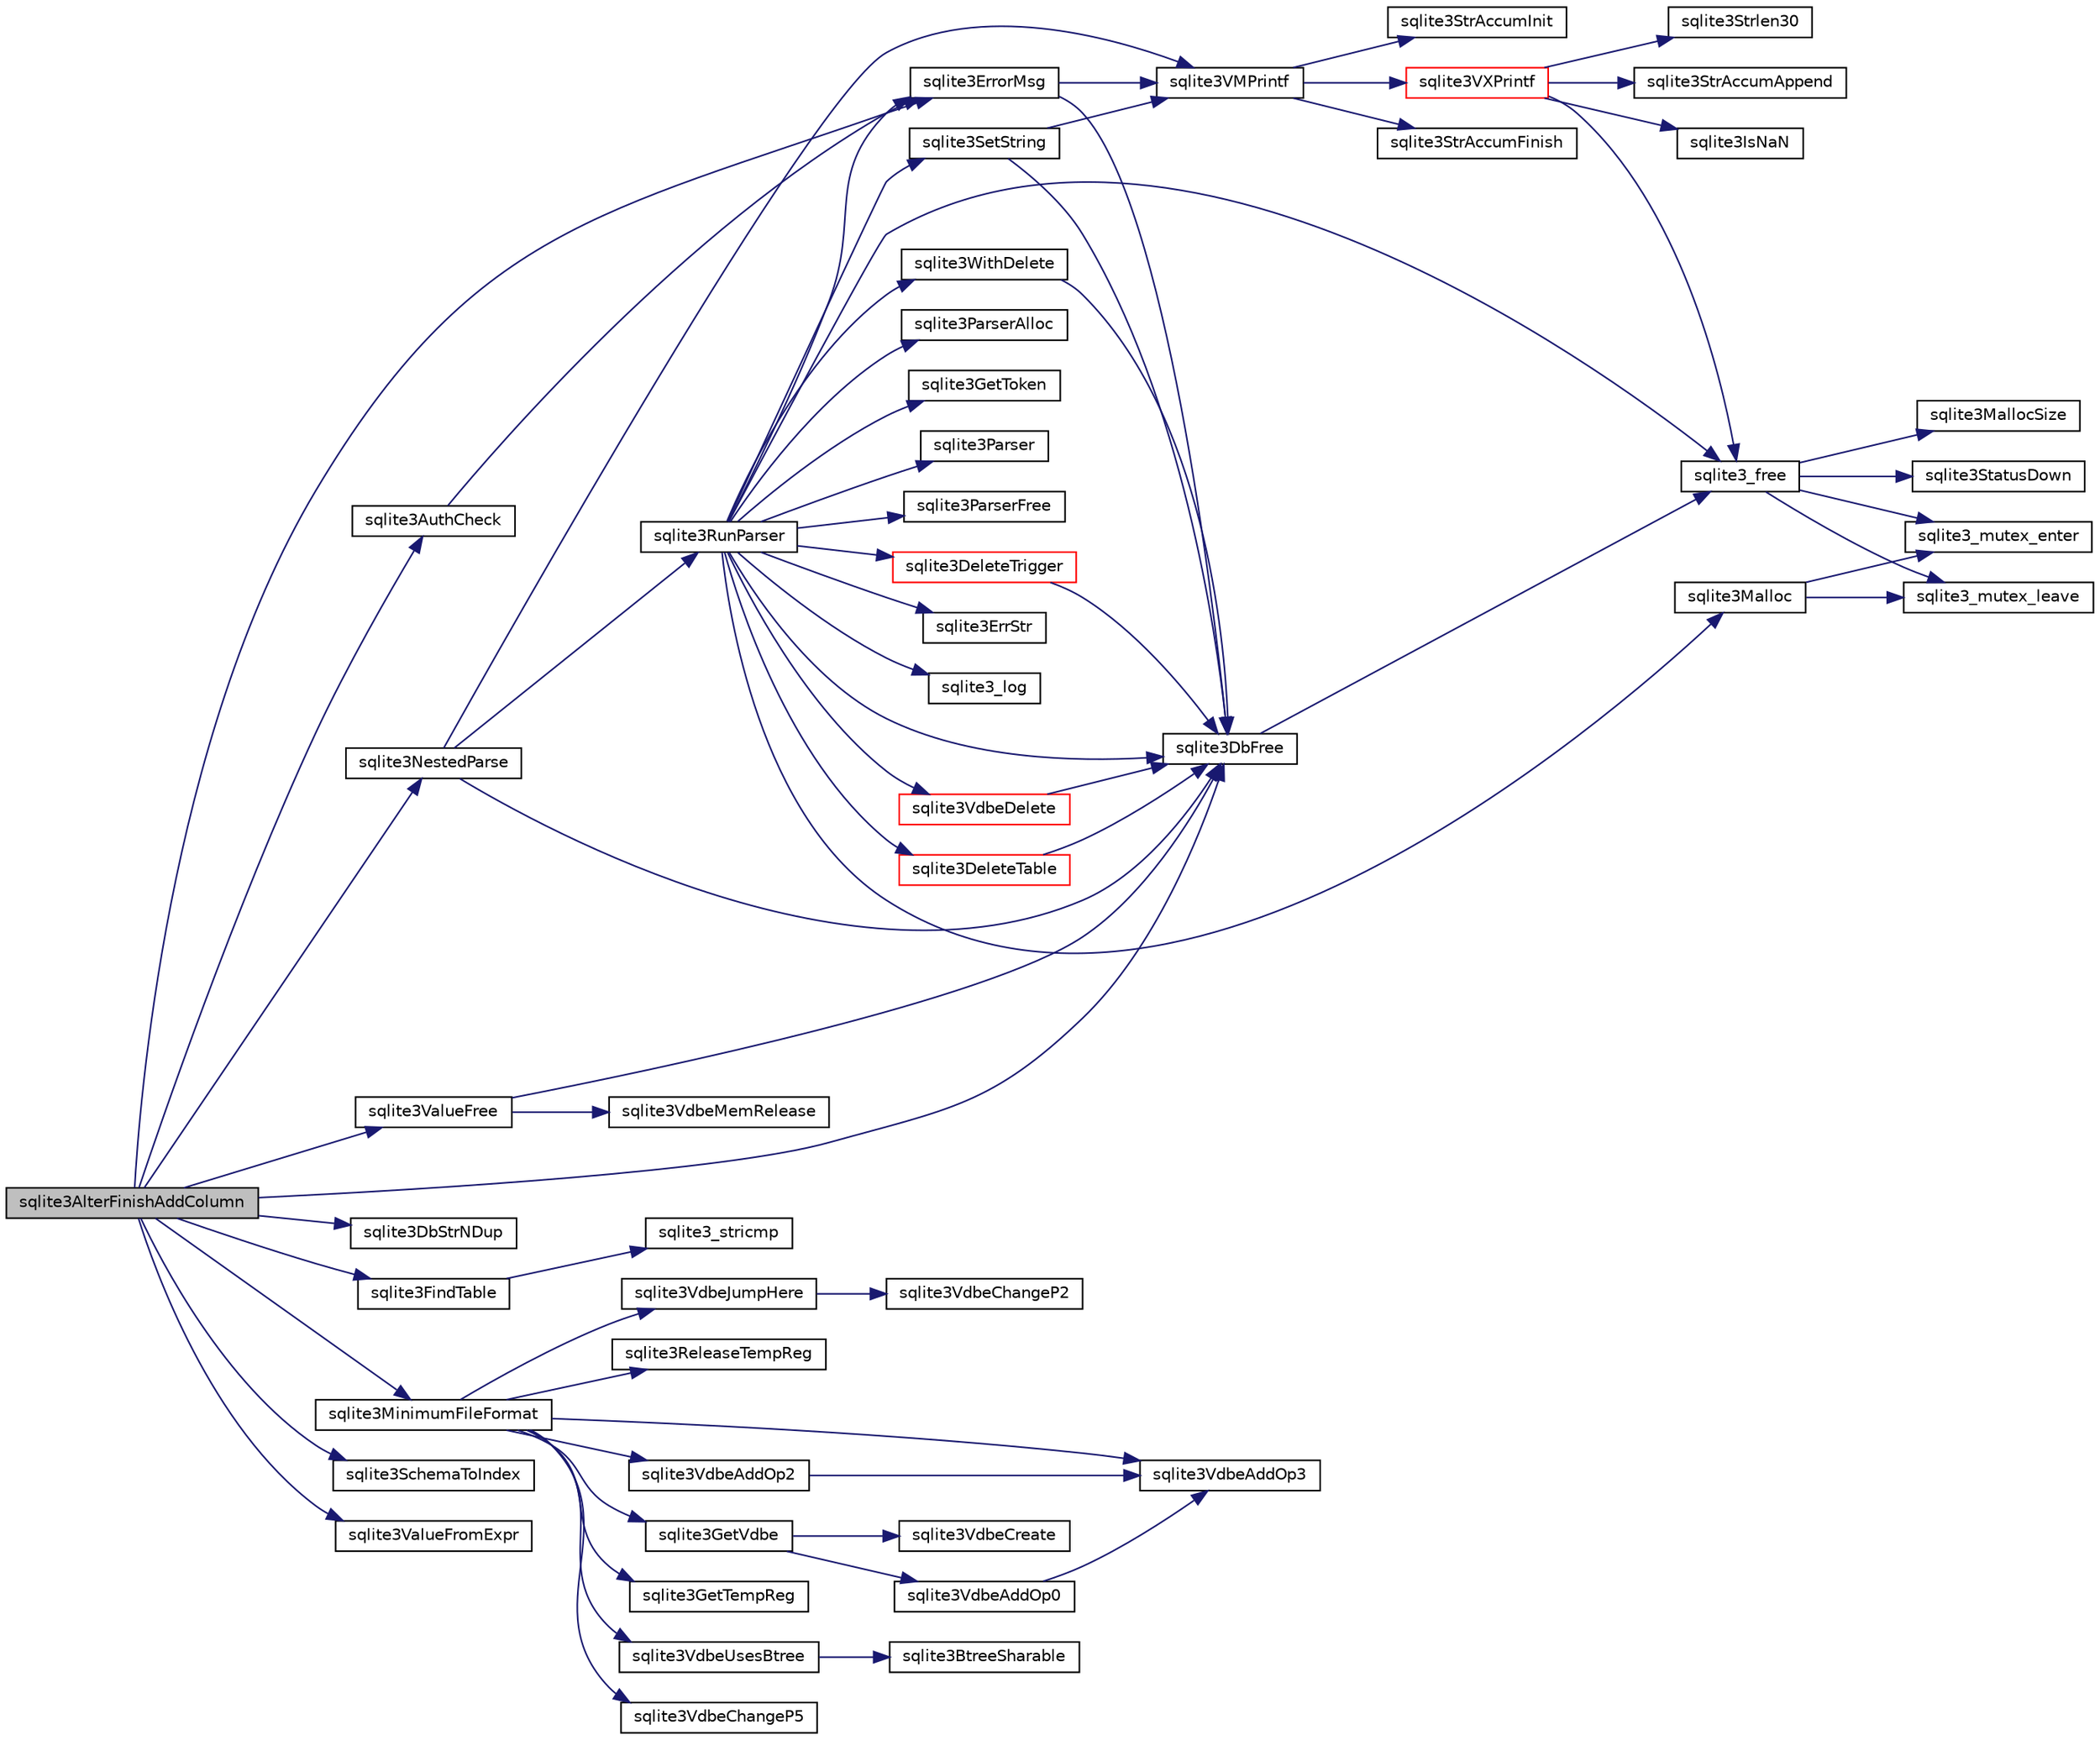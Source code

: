 digraph "sqlite3AlterFinishAddColumn"
{
  edge [fontname="Helvetica",fontsize="10",labelfontname="Helvetica",labelfontsize="10"];
  node [fontname="Helvetica",fontsize="10",shape=record];
  rankdir="LR";
  Node1 [label="sqlite3AlterFinishAddColumn",height=0.2,width=0.4,color="black", fillcolor="grey75", style="filled", fontcolor="black"];
  Node1 -> Node2 [color="midnightblue",fontsize="10",style="solid"];
  Node2 [label="sqlite3AuthCheck",height=0.2,width=0.4,color="black", fillcolor="white", style="filled",URL="$sqlite3_8c.html#a83c75b8b7aa1c35301005be7ff1a8582"];
  Node2 -> Node3 [color="midnightblue",fontsize="10",style="solid"];
  Node3 [label="sqlite3ErrorMsg",height=0.2,width=0.4,color="black", fillcolor="white", style="filled",URL="$sqlite3_8c.html#aee2798e173651adae0f9c85469f3457d"];
  Node3 -> Node4 [color="midnightblue",fontsize="10",style="solid"];
  Node4 [label="sqlite3VMPrintf",height=0.2,width=0.4,color="black", fillcolor="white", style="filled",URL="$sqlite3_8c.html#a05535d0982ef06fbc2ee8195ebbae689"];
  Node4 -> Node5 [color="midnightblue",fontsize="10",style="solid"];
  Node5 [label="sqlite3StrAccumInit",height=0.2,width=0.4,color="black", fillcolor="white", style="filled",URL="$sqlite3_8c.html#aabf95e113b9d54d519cd15a56215f560"];
  Node4 -> Node6 [color="midnightblue",fontsize="10",style="solid"];
  Node6 [label="sqlite3VXPrintf",height=0.2,width=0.4,color="red", fillcolor="white", style="filled",URL="$sqlite3_8c.html#a63c25806c9bd4a2b76f9a0eb232c6bde"];
  Node6 -> Node7 [color="midnightblue",fontsize="10",style="solid"];
  Node7 [label="sqlite3StrAccumAppend",height=0.2,width=0.4,color="black", fillcolor="white", style="filled",URL="$sqlite3_8c.html#a56664fa33def33c5a5245b623441d5e0"];
  Node6 -> Node8 [color="midnightblue",fontsize="10",style="solid"];
  Node8 [label="sqlite3IsNaN",height=0.2,width=0.4,color="black", fillcolor="white", style="filled",URL="$sqlite3_8c.html#aed4d78203877c3486765ccbc7feebb50"];
  Node6 -> Node9 [color="midnightblue",fontsize="10",style="solid"];
  Node9 [label="sqlite3Strlen30",height=0.2,width=0.4,color="black", fillcolor="white", style="filled",URL="$sqlite3_8c.html#a3dcd80ba41f1a308193dee74857b62a7"];
  Node6 -> Node10 [color="midnightblue",fontsize="10",style="solid"];
  Node10 [label="sqlite3_free",height=0.2,width=0.4,color="black", fillcolor="white", style="filled",URL="$sqlite3_8c.html#aced35e2ed62edd9c721ade882d508123"];
  Node10 -> Node11 [color="midnightblue",fontsize="10",style="solid"];
  Node11 [label="sqlite3_mutex_enter",height=0.2,width=0.4,color="black", fillcolor="white", style="filled",URL="$sqlite3_8c.html#af5a0a035d6f2e625f7fa5339365e8970"];
  Node10 -> Node12 [color="midnightblue",fontsize="10",style="solid"];
  Node12 [label="sqlite3_mutex_leave",height=0.2,width=0.4,color="black", fillcolor="white", style="filled",URL="$sqlite3_8c.html#a7ebfb82d85f10ee7a80ea8d7ff155c65"];
  Node10 -> Node13 [color="midnightblue",fontsize="10",style="solid"];
  Node13 [label="sqlite3MallocSize",height=0.2,width=0.4,color="black", fillcolor="white", style="filled",URL="$sqlite3_8c.html#acf5d2a5f35270bafb050bd2def576955"];
  Node10 -> Node14 [color="midnightblue",fontsize="10",style="solid"];
  Node14 [label="sqlite3StatusDown",height=0.2,width=0.4,color="black", fillcolor="white", style="filled",URL="$sqlite3_8c.html#a3388b10ce0b0a4fc95dfb85ccdb904c1"];
  Node4 -> Node15 [color="midnightblue",fontsize="10",style="solid"];
  Node15 [label="sqlite3StrAccumFinish",height=0.2,width=0.4,color="black", fillcolor="white", style="filled",URL="$sqlite3_8c.html#adb7f26b10ac1b847db6f000ef4c2e2ba"];
  Node3 -> Node16 [color="midnightblue",fontsize="10",style="solid"];
  Node16 [label="sqlite3DbFree",height=0.2,width=0.4,color="black", fillcolor="white", style="filled",URL="$sqlite3_8c.html#ac70ab821a6607b4a1b909582dc37a069"];
  Node16 -> Node10 [color="midnightblue",fontsize="10",style="solid"];
  Node1 -> Node16 [color="midnightblue",fontsize="10",style="solid"];
  Node1 -> Node17 [color="midnightblue",fontsize="10",style="solid"];
  Node17 [label="sqlite3DbStrNDup",height=0.2,width=0.4,color="black", fillcolor="white", style="filled",URL="$sqlite3_8c.html#a48e8c757f70cba60fe83ce00ad8de713"];
  Node1 -> Node3 [color="midnightblue",fontsize="10",style="solid"];
  Node1 -> Node18 [color="midnightblue",fontsize="10",style="solid"];
  Node18 [label="sqlite3FindTable",height=0.2,width=0.4,color="black", fillcolor="white", style="filled",URL="$sqlite3_8c.html#afa51dbee6173bf3a8a3df76b07cea789"];
  Node18 -> Node19 [color="midnightblue",fontsize="10",style="solid"];
  Node19 [label="sqlite3_stricmp",height=0.2,width=0.4,color="black", fillcolor="white", style="filled",URL="$sqlite3_8c.html#a751b1c98b79e5350f0d8d7cd64c369c7"];
  Node1 -> Node20 [color="midnightblue",fontsize="10",style="solid"];
  Node20 [label="sqlite3MinimumFileFormat",height=0.2,width=0.4,color="black", fillcolor="white", style="filled",URL="$sqlite3_8c.html#afda39106451b0eb062fa54d5b9d36aec"];
  Node20 -> Node21 [color="midnightblue",fontsize="10",style="solid"];
  Node21 [label="sqlite3GetVdbe",height=0.2,width=0.4,color="black", fillcolor="white", style="filled",URL="$sqlite3_8c.html#a76b721dcd00b0587308547594cb6c1f4"];
  Node21 -> Node22 [color="midnightblue",fontsize="10",style="solid"];
  Node22 [label="sqlite3VdbeCreate",height=0.2,width=0.4,color="black", fillcolor="white", style="filled",URL="$sqlite3_8c.html#a7778fbbc1a7b677f680ce0afc44a88e2"];
  Node21 -> Node23 [color="midnightblue",fontsize="10",style="solid"];
  Node23 [label="sqlite3VdbeAddOp0",height=0.2,width=0.4,color="black", fillcolor="white", style="filled",URL="$sqlite3_8c.html#a0aefd237fc1d629f3a3d3d454ced408a"];
  Node23 -> Node24 [color="midnightblue",fontsize="10",style="solid"];
  Node24 [label="sqlite3VdbeAddOp3",height=0.2,width=0.4,color="black", fillcolor="white", style="filled",URL="$sqlite3_8c.html#a29b4560b019211a73e1478cec7468345"];
  Node20 -> Node25 [color="midnightblue",fontsize="10",style="solid"];
  Node25 [label="sqlite3GetTempReg",height=0.2,width=0.4,color="black", fillcolor="white", style="filled",URL="$sqlite3_8c.html#ab58586b4abaefcc5df42af9d1e84d8fb"];
  Node20 -> Node24 [color="midnightblue",fontsize="10",style="solid"];
  Node20 -> Node26 [color="midnightblue",fontsize="10",style="solid"];
  Node26 [label="sqlite3VdbeUsesBtree",height=0.2,width=0.4,color="black", fillcolor="white", style="filled",URL="$sqlite3_8c.html#a95cb3cf0008fee0974865f32442950af"];
  Node26 -> Node27 [color="midnightblue",fontsize="10",style="solid"];
  Node27 [label="sqlite3BtreeSharable",height=0.2,width=0.4,color="black", fillcolor="white", style="filled",URL="$sqlite3_8c.html#a5b815bbd21dfdfd027b08cf35afa94f6"];
  Node20 -> Node28 [color="midnightblue",fontsize="10",style="solid"];
  Node28 [label="sqlite3VdbeAddOp2",height=0.2,width=0.4,color="black", fillcolor="white", style="filled",URL="$sqlite3_8c.html#ae87204d7b069da19e4db0404c6deaae5"];
  Node28 -> Node24 [color="midnightblue",fontsize="10",style="solid"];
  Node20 -> Node29 [color="midnightblue",fontsize="10",style="solid"];
  Node29 [label="sqlite3VdbeChangeP5",height=0.2,width=0.4,color="black", fillcolor="white", style="filled",URL="$sqlite3_8c.html#a4dde2e4087eda945511b05d667050740"];
  Node20 -> Node30 [color="midnightblue",fontsize="10",style="solid"];
  Node30 [label="sqlite3VdbeJumpHere",height=0.2,width=0.4,color="black", fillcolor="white", style="filled",URL="$sqlite3_8c.html#a95562175c9105ba0abe1d4dc6f8a39d4"];
  Node30 -> Node31 [color="midnightblue",fontsize="10",style="solid"];
  Node31 [label="sqlite3VdbeChangeP2",height=0.2,width=0.4,color="black", fillcolor="white", style="filled",URL="$sqlite3_8c.html#aaf43838cdd2fd0e5e834e2ef214ab26c"];
  Node20 -> Node32 [color="midnightblue",fontsize="10",style="solid"];
  Node32 [label="sqlite3ReleaseTempReg",height=0.2,width=0.4,color="black", fillcolor="white", style="filled",URL="$sqlite3_8c.html#a48d55dce63ac590c3b0fc464abb67ad7"];
  Node1 -> Node33 [color="midnightblue",fontsize="10",style="solid"];
  Node33 [label="sqlite3NestedParse",height=0.2,width=0.4,color="black", fillcolor="white", style="filled",URL="$sqlite3_8c.html#ae78bd6187a28892732af5428ec15b03f"];
  Node33 -> Node4 [color="midnightblue",fontsize="10",style="solid"];
  Node33 -> Node34 [color="midnightblue",fontsize="10",style="solid"];
  Node34 [label="sqlite3RunParser",height=0.2,width=0.4,color="black", fillcolor="white", style="filled",URL="$sqlite3_8c.html#a174f16a9adcc64bf971bae4a5ffa3488"];
  Node34 -> Node35 [color="midnightblue",fontsize="10",style="solid"];
  Node35 [label="sqlite3ParserAlloc",height=0.2,width=0.4,color="black", fillcolor="white", style="filled",URL="$sqlite3_8c.html#a7c528d14a820de990a4c6ca657c1b026"];
  Node34 -> Node36 [color="midnightblue",fontsize="10",style="solid"];
  Node36 [label="sqlite3Malloc",height=0.2,width=0.4,color="black", fillcolor="white", style="filled",URL="$sqlite3_8c.html#a361a2eaa846b1885f123abe46f5d8b2b"];
  Node36 -> Node11 [color="midnightblue",fontsize="10",style="solid"];
  Node36 -> Node12 [color="midnightblue",fontsize="10",style="solid"];
  Node34 -> Node37 [color="midnightblue",fontsize="10",style="solid"];
  Node37 [label="sqlite3GetToken",height=0.2,width=0.4,color="black", fillcolor="white", style="filled",URL="$sqlite3_8c.html#a3111c5f563140332fcc76d31fd028aaf"];
  Node34 -> Node3 [color="midnightblue",fontsize="10",style="solid"];
  Node34 -> Node38 [color="midnightblue",fontsize="10",style="solid"];
  Node38 [label="sqlite3Parser",height=0.2,width=0.4,color="black", fillcolor="white", style="filled",URL="$sqlite3_8c.html#a90682707dee89aba38039bf7848c09d4"];
  Node34 -> Node39 [color="midnightblue",fontsize="10",style="solid"];
  Node39 [label="sqlite3ParserFree",height=0.2,width=0.4,color="black", fillcolor="white", style="filled",URL="$sqlite3_8c.html#a75d41a16c8dff0547dcca208ff4d5d7d"];
  Node34 -> Node10 [color="midnightblue",fontsize="10",style="solid"];
  Node34 -> Node40 [color="midnightblue",fontsize="10",style="solid"];
  Node40 [label="sqlite3SetString",height=0.2,width=0.4,color="black", fillcolor="white", style="filled",URL="$sqlite3_8c.html#aad368822484a1ceae010a829e27454ae"];
  Node40 -> Node4 [color="midnightblue",fontsize="10",style="solid"];
  Node40 -> Node16 [color="midnightblue",fontsize="10",style="solid"];
  Node34 -> Node41 [color="midnightblue",fontsize="10",style="solid"];
  Node41 [label="sqlite3ErrStr",height=0.2,width=0.4,color="black", fillcolor="white", style="filled",URL="$sqlite3_8c.html#ab289afae24fa83e42f3d78b3b7e91793"];
  Node34 -> Node42 [color="midnightblue",fontsize="10",style="solid"];
  Node42 [label="sqlite3_log",height=0.2,width=0.4,color="black", fillcolor="white", style="filled",URL="$sqlite3_8c.html#a542c06ce8c062a62e3099f0f58835c23"];
  Node34 -> Node43 [color="midnightblue",fontsize="10",style="solid"];
  Node43 [label="sqlite3VdbeDelete",height=0.2,width=0.4,color="red", fillcolor="white", style="filled",URL="$sqlite3_8c.html#ace82a1f75873a6609067d0f572120e47"];
  Node43 -> Node16 [color="midnightblue",fontsize="10",style="solid"];
  Node34 -> Node16 [color="midnightblue",fontsize="10",style="solid"];
  Node34 -> Node44 [color="midnightblue",fontsize="10",style="solid"];
  Node44 [label="sqlite3DeleteTable",height=0.2,width=0.4,color="red", fillcolor="white", style="filled",URL="$sqlite3_8c.html#a7fd3d507375a381a3807f92735318973"];
  Node44 -> Node16 [color="midnightblue",fontsize="10",style="solid"];
  Node34 -> Node45 [color="midnightblue",fontsize="10",style="solid"];
  Node45 [label="sqlite3WithDelete",height=0.2,width=0.4,color="black", fillcolor="white", style="filled",URL="$sqlite3_8c.html#a17d9ea3de76b5d740b422ea9b4fe3abb"];
  Node45 -> Node16 [color="midnightblue",fontsize="10",style="solid"];
  Node34 -> Node46 [color="midnightblue",fontsize="10",style="solid"];
  Node46 [label="sqlite3DeleteTrigger",height=0.2,width=0.4,color="red", fillcolor="white", style="filled",URL="$sqlite3_8c.html#a4be7bebe98d17357fb3fa8cdb3b795f3"];
  Node46 -> Node16 [color="midnightblue",fontsize="10",style="solid"];
  Node33 -> Node16 [color="midnightblue",fontsize="10",style="solid"];
  Node1 -> Node47 [color="midnightblue",fontsize="10",style="solid"];
  Node47 [label="sqlite3SchemaToIndex",height=0.2,width=0.4,color="black", fillcolor="white", style="filled",URL="$sqlite3_8c.html#ad9ef77a42022f1f8c8ab71b5761f5134"];
  Node1 -> Node48 [color="midnightblue",fontsize="10",style="solid"];
  Node48 [label="sqlite3ValueFree",height=0.2,width=0.4,color="black", fillcolor="white", style="filled",URL="$sqlite3_8c.html#afeed84c3f344a833d15c7209265dc520"];
  Node48 -> Node49 [color="midnightblue",fontsize="10",style="solid"];
  Node49 [label="sqlite3VdbeMemRelease",height=0.2,width=0.4,color="black", fillcolor="white", style="filled",URL="$sqlite3_8c.html#a90606361dbeba88159fd6ff03fcc10cc"];
  Node48 -> Node16 [color="midnightblue",fontsize="10",style="solid"];
  Node1 -> Node50 [color="midnightblue",fontsize="10",style="solid"];
  Node50 [label="sqlite3ValueFromExpr",height=0.2,width=0.4,color="black", fillcolor="white", style="filled",URL="$sqlite3_8c.html#af103c812684544760641a1cd4d9745df"];
}

